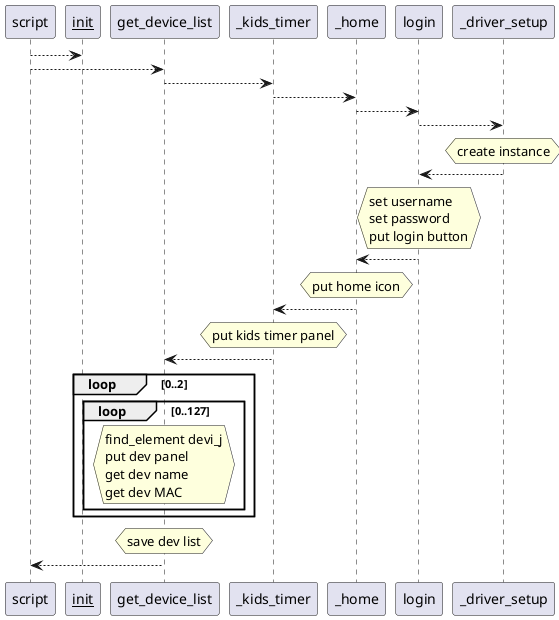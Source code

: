 @startuml get_device_list
script --> __init__
script --> get_device_list
get_device_list --> _kids_timer
_kids_timer --> _home
_home --> login
login --> _driver_setup
hnote over _driver_setup: create instance
_driver_setup --> login
hnote over login: set username\nset password\nput login button
login --> _home
hnote over _home: put home icon
_home --> _kids_timer
hnote over _kids_timer: put kids timer panel
_kids_timer --> get_device_list
loop 0..2
loop 0..127
hnote over get_device_list: find_element devi_j\nput dev panel\nget dev name\nget dev MAC
end
end
hnote over get_device_list: save dev list
get_device_list --> script
@enduml

@startuml page_transition
[*] --> login_page
login_page --> home
login_page --> dupplicate_login
dupplicate_login --> home
home --> kids_timer_page
home --> advanced_settings
kids_timer_page --> device_X_detail
device_X_detail --> kids_timer_page
advanced_settings --> mac_limit_config
mac_limit_config --> mac_limit_config_edit
mac_limit_config_edit --> mac_limit_config
kids_timer_page --> home
device_X_detail --> home
advanced_settings --> home
mac_limit_config --> home
mac_limit_config_edit --> home
home --> login_page
dupplicate_login --> login_page
kids_timer_page --> login_page
device_X_detail --> login_page
advanced_settings --> login_page
mac_limit_config --> login_page
mac_limit_config_edit --> login_page
@enduml

@startuml del_proc
autonumber 1.1
script --> config.toml: load_config()
script <-- config.toml: username,password
autonumber 2.1
script --> airstation: login(username,password)
script <-- airstation: config_page
script --> airstation: transit_page()
script <-- airstation: mac_list
loop mac_list
hnote over script: matching mac address
end
autonumber 3.1
script --> airstation: delete
airstation --> script: response
script --> airstation: logout()
@enduml

@startuml del_func
start
:load_config();
if (login()) is (True) then
:page_transit();
:get_mac_list();
if (mac in maclist) is (True) then
:delete_mac(hostname);
endif;
:logout();
endif;
end
@enduml

@startuml add_func
start
:load_config();
if (login()) is (True) then
:page_transit();
:get_mac_list();
if (mac in maclist) is (True) then
else
:add_mac(hostname);
endif;
:logout();
endif;
end
@enduml

@startuml usecase
left to right direction
title ユースケース図
actor USER as u
rectangle system {
    actor TIMER as t
    usecase "delete_mac()" as del_func
    usecase "add_mac()" as add_func
}
u --> del_func: "@bot del hostname"
u --> add_func: "@bot add hostname"
del_func <-- t
add_func <-- t
@enduml